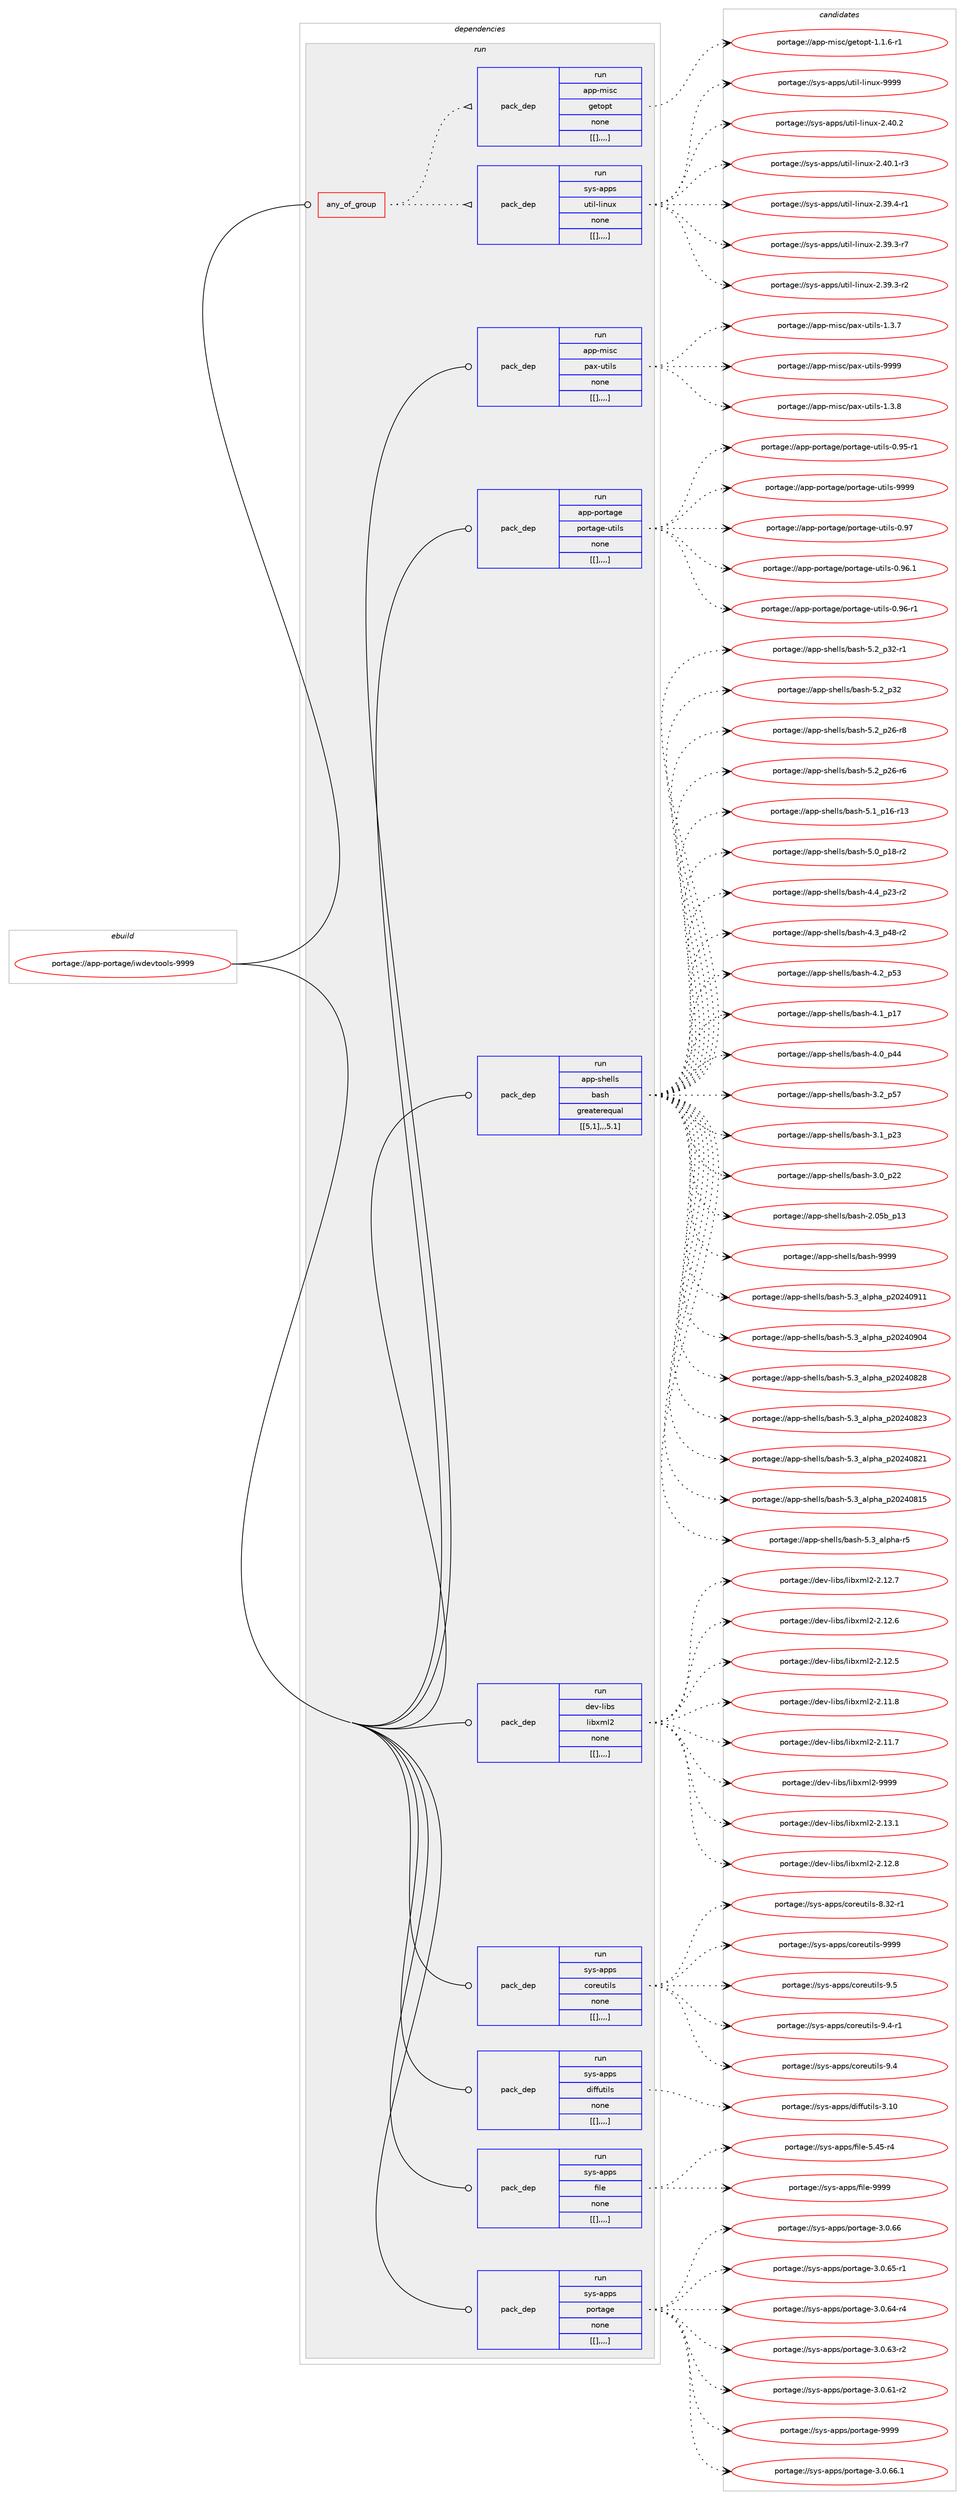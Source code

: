 digraph prolog {

# *************
# Graph options
# *************

newrank=true;
concentrate=true;
compound=true;
graph [rankdir=LR,fontname=Helvetica,fontsize=10,ranksep=1.5];#, ranksep=2.5, nodesep=0.2];
edge  [arrowhead=vee];
node  [fontname=Helvetica,fontsize=10];

# **********
# The ebuild
# **********

subgraph cluster_leftcol {
color=gray;
label=<<i>ebuild</i>>;
id [label="portage://app-portage/iwdevtools-9999", color=red, width=4, href="../app-portage/iwdevtools-9999.svg"];
}

# ****************
# The dependencies
# ****************

subgraph cluster_midcol {
color=gray;
label=<<i>dependencies</i>>;
subgraph cluster_compile {
fillcolor="#eeeeee";
style=filled;
label=<<i>compile</i>>;
}
subgraph cluster_compileandrun {
fillcolor="#eeeeee";
style=filled;
label=<<i>compile and run</i>>;
}
subgraph cluster_run {
fillcolor="#eeeeee";
style=filled;
label=<<i>run</i>>;
subgraph any395 {
dependency51325 [label=<<TABLE BORDER="0" CELLBORDER="1" CELLSPACING="0" CELLPADDING="4"><TR><TD CELLPADDING="10">any_of_group</TD></TR></TABLE>>, shape=none, color=red];subgraph pack36408 {
dependency51326 [label=<<TABLE BORDER="0" CELLBORDER="1" CELLSPACING="0" CELLPADDING="4" WIDTH="220"><TR><TD ROWSPAN="6" CELLPADDING="30">pack_dep</TD></TR><TR><TD WIDTH="110">run</TD></TR><TR><TD>sys-apps</TD></TR><TR><TD>util-linux</TD></TR><TR><TD>none</TD></TR><TR><TD>[[],,,,]</TD></TR></TABLE>>, shape=none, color=blue];
}
dependency51325:e -> dependency51326:w [weight=20,style="dotted",arrowhead="oinv"];
subgraph pack36409 {
dependency51327 [label=<<TABLE BORDER="0" CELLBORDER="1" CELLSPACING="0" CELLPADDING="4" WIDTH="220"><TR><TD ROWSPAN="6" CELLPADDING="30">pack_dep</TD></TR><TR><TD WIDTH="110">run</TD></TR><TR><TD>app-misc</TD></TR><TR><TD>getopt</TD></TR><TR><TD>none</TD></TR><TR><TD>[[],,,,]</TD></TR></TABLE>>, shape=none, color=blue];
}
dependency51325:e -> dependency51327:w [weight=20,style="dotted",arrowhead="oinv"];
}
id:e -> dependency51325:w [weight=20,style="solid",arrowhead="odot"];
subgraph pack36410 {
dependency51328 [label=<<TABLE BORDER="0" CELLBORDER="1" CELLSPACING="0" CELLPADDING="4" WIDTH="220"><TR><TD ROWSPAN="6" CELLPADDING="30">pack_dep</TD></TR><TR><TD WIDTH="110">run</TD></TR><TR><TD>app-misc</TD></TR><TR><TD>pax-utils</TD></TR><TR><TD>none</TD></TR><TR><TD>[[],,,,]</TD></TR></TABLE>>, shape=none, color=blue];
}
id:e -> dependency51328:w [weight=20,style="solid",arrowhead="odot"];
subgraph pack36411 {
dependency51329 [label=<<TABLE BORDER="0" CELLBORDER="1" CELLSPACING="0" CELLPADDING="4" WIDTH="220"><TR><TD ROWSPAN="6" CELLPADDING="30">pack_dep</TD></TR><TR><TD WIDTH="110">run</TD></TR><TR><TD>app-portage</TD></TR><TR><TD>portage-utils</TD></TR><TR><TD>none</TD></TR><TR><TD>[[],,,,]</TD></TR></TABLE>>, shape=none, color=blue];
}
id:e -> dependency51329:w [weight=20,style="solid",arrowhead="odot"];
subgraph pack36412 {
dependency51330 [label=<<TABLE BORDER="0" CELLBORDER="1" CELLSPACING="0" CELLPADDING="4" WIDTH="220"><TR><TD ROWSPAN="6" CELLPADDING="30">pack_dep</TD></TR><TR><TD WIDTH="110">run</TD></TR><TR><TD>app-shells</TD></TR><TR><TD>bash</TD></TR><TR><TD>greaterequal</TD></TR><TR><TD>[[5,1],,,5.1]</TD></TR></TABLE>>, shape=none, color=blue];
}
id:e -> dependency51330:w [weight=20,style="solid",arrowhead="odot"];
subgraph pack36413 {
dependency51331 [label=<<TABLE BORDER="0" CELLBORDER="1" CELLSPACING="0" CELLPADDING="4" WIDTH="220"><TR><TD ROWSPAN="6" CELLPADDING="30">pack_dep</TD></TR><TR><TD WIDTH="110">run</TD></TR><TR><TD>dev-libs</TD></TR><TR><TD>libxml2</TD></TR><TR><TD>none</TD></TR><TR><TD>[[],,,,]</TD></TR></TABLE>>, shape=none, color=blue];
}
id:e -> dependency51331:w [weight=20,style="solid",arrowhead="odot"];
subgraph pack36414 {
dependency51332 [label=<<TABLE BORDER="0" CELLBORDER="1" CELLSPACING="0" CELLPADDING="4" WIDTH="220"><TR><TD ROWSPAN="6" CELLPADDING="30">pack_dep</TD></TR><TR><TD WIDTH="110">run</TD></TR><TR><TD>sys-apps</TD></TR><TR><TD>coreutils</TD></TR><TR><TD>none</TD></TR><TR><TD>[[],,,,]</TD></TR></TABLE>>, shape=none, color=blue];
}
id:e -> dependency51332:w [weight=20,style="solid",arrowhead="odot"];
subgraph pack36415 {
dependency51333 [label=<<TABLE BORDER="0" CELLBORDER="1" CELLSPACING="0" CELLPADDING="4" WIDTH="220"><TR><TD ROWSPAN="6" CELLPADDING="30">pack_dep</TD></TR><TR><TD WIDTH="110">run</TD></TR><TR><TD>sys-apps</TD></TR><TR><TD>diffutils</TD></TR><TR><TD>none</TD></TR><TR><TD>[[],,,,]</TD></TR></TABLE>>, shape=none, color=blue];
}
id:e -> dependency51333:w [weight=20,style="solid",arrowhead="odot"];
subgraph pack36416 {
dependency51334 [label=<<TABLE BORDER="0" CELLBORDER="1" CELLSPACING="0" CELLPADDING="4" WIDTH="220"><TR><TD ROWSPAN="6" CELLPADDING="30">pack_dep</TD></TR><TR><TD WIDTH="110">run</TD></TR><TR><TD>sys-apps</TD></TR><TR><TD>file</TD></TR><TR><TD>none</TD></TR><TR><TD>[[],,,,]</TD></TR></TABLE>>, shape=none, color=blue];
}
id:e -> dependency51334:w [weight=20,style="solid",arrowhead="odot"];
subgraph pack36417 {
dependency51335 [label=<<TABLE BORDER="0" CELLBORDER="1" CELLSPACING="0" CELLPADDING="4" WIDTH="220"><TR><TD ROWSPAN="6" CELLPADDING="30">pack_dep</TD></TR><TR><TD WIDTH="110">run</TD></TR><TR><TD>sys-apps</TD></TR><TR><TD>portage</TD></TR><TR><TD>none</TD></TR><TR><TD>[[],,,,]</TD></TR></TABLE>>, shape=none, color=blue];
}
id:e -> dependency51335:w [weight=20,style="solid",arrowhead="odot"];
}
}

# **************
# The candidates
# **************

subgraph cluster_choices {
rank=same;
color=gray;
label=<<i>candidates</i>>;

subgraph choice36408 {
color=black;
nodesep=1;
choice115121115459711211211547117116105108451081051101171204557575757 [label="portage://sys-apps/util-linux-9999", color=red, width=4,href="../sys-apps/util-linux-9999.svg"];
choice1151211154597112112115471171161051084510810511011712045504652484650 [label="portage://sys-apps/util-linux-2.40.2", color=red, width=4,href="../sys-apps/util-linux-2.40.2.svg"];
choice11512111545971121121154711711610510845108105110117120455046524846494511451 [label="portage://sys-apps/util-linux-2.40.1-r3", color=red, width=4,href="../sys-apps/util-linux-2.40.1-r3.svg"];
choice11512111545971121121154711711610510845108105110117120455046515746524511449 [label="portage://sys-apps/util-linux-2.39.4-r1", color=red, width=4,href="../sys-apps/util-linux-2.39.4-r1.svg"];
choice11512111545971121121154711711610510845108105110117120455046515746514511455 [label="portage://sys-apps/util-linux-2.39.3-r7", color=red, width=4,href="../sys-apps/util-linux-2.39.3-r7.svg"];
choice11512111545971121121154711711610510845108105110117120455046515746514511450 [label="portage://sys-apps/util-linux-2.39.3-r2", color=red, width=4,href="../sys-apps/util-linux-2.39.3-r2.svg"];
dependency51326:e -> choice115121115459711211211547117116105108451081051101171204557575757:w [style=dotted,weight="100"];
dependency51326:e -> choice1151211154597112112115471171161051084510810511011712045504652484650:w [style=dotted,weight="100"];
dependency51326:e -> choice11512111545971121121154711711610510845108105110117120455046524846494511451:w [style=dotted,weight="100"];
dependency51326:e -> choice11512111545971121121154711711610510845108105110117120455046515746524511449:w [style=dotted,weight="100"];
dependency51326:e -> choice11512111545971121121154711711610510845108105110117120455046515746514511455:w [style=dotted,weight="100"];
dependency51326:e -> choice11512111545971121121154711711610510845108105110117120455046515746514511450:w [style=dotted,weight="100"];
}
subgraph choice36409 {
color=black;
nodesep=1;
choice971121124510910511599471031011161111121164549464946544511449 [label="portage://app-misc/getopt-1.1.6-r1", color=red, width=4,href="../app-misc/getopt-1.1.6-r1.svg"];
dependency51327:e -> choice971121124510910511599471031011161111121164549464946544511449:w [style=dotted,weight="100"];
}
subgraph choice36410 {
color=black;
nodesep=1;
choice9711211245109105115994711297120451171161051081154557575757 [label="portage://app-misc/pax-utils-9999", color=red, width=4,href="../app-misc/pax-utils-9999.svg"];
choice971121124510910511599471129712045117116105108115454946514656 [label="portage://app-misc/pax-utils-1.3.8", color=red, width=4,href="../app-misc/pax-utils-1.3.8.svg"];
choice971121124510910511599471129712045117116105108115454946514655 [label="portage://app-misc/pax-utils-1.3.7", color=red, width=4,href="../app-misc/pax-utils-1.3.7.svg"];
dependency51328:e -> choice9711211245109105115994711297120451171161051081154557575757:w [style=dotted,weight="100"];
dependency51328:e -> choice971121124510910511599471129712045117116105108115454946514656:w [style=dotted,weight="100"];
dependency51328:e -> choice971121124510910511599471129712045117116105108115454946514655:w [style=dotted,weight="100"];
}
subgraph choice36411 {
color=black;
nodesep=1;
choice9711211245112111114116971031014711211111411697103101451171161051081154557575757 [label="portage://app-portage/portage-utils-9999", color=red, width=4,href="../app-portage/portage-utils-9999.svg"];
choice9711211245112111114116971031014711211111411697103101451171161051081154548465755 [label="portage://app-portage/portage-utils-0.97", color=red, width=4,href="../app-portage/portage-utils-0.97.svg"];
choice97112112451121111141169710310147112111114116971031014511711610510811545484657544649 [label="portage://app-portage/portage-utils-0.96.1", color=red, width=4,href="../app-portage/portage-utils-0.96.1.svg"];
choice97112112451121111141169710310147112111114116971031014511711610510811545484657544511449 [label="portage://app-portage/portage-utils-0.96-r1", color=red, width=4,href="../app-portage/portage-utils-0.96-r1.svg"];
choice97112112451121111141169710310147112111114116971031014511711610510811545484657534511449 [label="portage://app-portage/portage-utils-0.95-r1", color=red, width=4,href="../app-portage/portage-utils-0.95-r1.svg"];
dependency51329:e -> choice9711211245112111114116971031014711211111411697103101451171161051081154557575757:w [style=dotted,weight="100"];
dependency51329:e -> choice9711211245112111114116971031014711211111411697103101451171161051081154548465755:w [style=dotted,weight="100"];
dependency51329:e -> choice97112112451121111141169710310147112111114116971031014511711610510811545484657544649:w [style=dotted,weight="100"];
dependency51329:e -> choice97112112451121111141169710310147112111114116971031014511711610510811545484657544511449:w [style=dotted,weight="100"];
dependency51329:e -> choice97112112451121111141169710310147112111114116971031014511711610510811545484657534511449:w [style=dotted,weight="100"];
}
subgraph choice36412 {
color=black;
nodesep=1;
choice97112112451151041011081081154798971151044557575757 [label="portage://app-shells/bash-9999", color=red, width=4,href="../app-shells/bash-9999.svg"];
choice971121124511510410110810811547989711510445534651959710811210497951125048505248574949 [label="portage://app-shells/bash-5.3_alpha_p20240911", color=red, width=4,href="../app-shells/bash-5.3_alpha_p20240911.svg"];
choice971121124511510410110810811547989711510445534651959710811210497951125048505248574852 [label="portage://app-shells/bash-5.3_alpha_p20240904", color=red, width=4,href="../app-shells/bash-5.3_alpha_p20240904.svg"];
choice971121124511510410110810811547989711510445534651959710811210497951125048505248565056 [label="portage://app-shells/bash-5.3_alpha_p20240828", color=red, width=4,href="../app-shells/bash-5.3_alpha_p20240828.svg"];
choice971121124511510410110810811547989711510445534651959710811210497951125048505248565051 [label="portage://app-shells/bash-5.3_alpha_p20240823", color=red, width=4,href="../app-shells/bash-5.3_alpha_p20240823.svg"];
choice971121124511510410110810811547989711510445534651959710811210497951125048505248565049 [label="portage://app-shells/bash-5.3_alpha_p20240821", color=red, width=4,href="../app-shells/bash-5.3_alpha_p20240821.svg"];
choice971121124511510410110810811547989711510445534651959710811210497951125048505248564953 [label="portage://app-shells/bash-5.3_alpha_p20240815", color=red, width=4,href="../app-shells/bash-5.3_alpha_p20240815.svg"];
choice9711211245115104101108108115479897115104455346519597108112104974511453 [label="portage://app-shells/bash-5.3_alpha-r5", color=red, width=4,href="../app-shells/bash-5.3_alpha-r5.svg"];
choice9711211245115104101108108115479897115104455346509511251504511449 [label="portage://app-shells/bash-5.2_p32-r1", color=red, width=4,href="../app-shells/bash-5.2_p32-r1.svg"];
choice971121124511510410110810811547989711510445534650951125150 [label="portage://app-shells/bash-5.2_p32", color=red, width=4,href="../app-shells/bash-5.2_p32.svg"];
choice9711211245115104101108108115479897115104455346509511250544511456 [label="portage://app-shells/bash-5.2_p26-r8", color=red, width=4,href="../app-shells/bash-5.2_p26-r8.svg"];
choice9711211245115104101108108115479897115104455346509511250544511454 [label="portage://app-shells/bash-5.2_p26-r6", color=red, width=4,href="../app-shells/bash-5.2_p26-r6.svg"];
choice971121124511510410110810811547989711510445534649951124954451144951 [label="portage://app-shells/bash-5.1_p16-r13", color=red, width=4,href="../app-shells/bash-5.1_p16-r13.svg"];
choice9711211245115104101108108115479897115104455346489511249564511450 [label="portage://app-shells/bash-5.0_p18-r2", color=red, width=4,href="../app-shells/bash-5.0_p18-r2.svg"];
choice9711211245115104101108108115479897115104455246529511250514511450 [label="portage://app-shells/bash-4.4_p23-r2", color=red, width=4,href="../app-shells/bash-4.4_p23-r2.svg"];
choice9711211245115104101108108115479897115104455246519511252564511450 [label="portage://app-shells/bash-4.3_p48-r2", color=red, width=4,href="../app-shells/bash-4.3_p48-r2.svg"];
choice971121124511510410110810811547989711510445524650951125351 [label="portage://app-shells/bash-4.2_p53", color=red, width=4,href="../app-shells/bash-4.2_p53.svg"];
choice971121124511510410110810811547989711510445524649951124955 [label="portage://app-shells/bash-4.1_p17", color=red, width=4,href="../app-shells/bash-4.1_p17.svg"];
choice971121124511510410110810811547989711510445524648951125252 [label="portage://app-shells/bash-4.0_p44", color=red, width=4,href="../app-shells/bash-4.0_p44.svg"];
choice971121124511510410110810811547989711510445514650951125355 [label="portage://app-shells/bash-3.2_p57", color=red, width=4,href="../app-shells/bash-3.2_p57.svg"];
choice971121124511510410110810811547989711510445514649951125051 [label="portage://app-shells/bash-3.1_p23", color=red, width=4,href="../app-shells/bash-3.1_p23.svg"];
choice971121124511510410110810811547989711510445514648951125050 [label="portage://app-shells/bash-3.0_p22", color=red, width=4,href="../app-shells/bash-3.0_p22.svg"];
choice9711211245115104101108108115479897115104455046485398951124951 [label="portage://app-shells/bash-2.05b_p13", color=red, width=4,href="../app-shells/bash-2.05b_p13.svg"];
dependency51330:e -> choice97112112451151041011081081154798971151044557575757:w [style=dotted,weight="100"];
dependency51330:e -> choice971121124511510410110810811547989711510445534651959710811210497951125048505248574949:w [style=dotted,weight="100"];
dependency51330:e -> choice971121124511510410110810811547989711510445534651959710811210497951125048505248574852:w [style=dotted,weight="100"];
dependency51330:e -> choice971121124511510410110810811547989711510445534651959710811210497951125048505248565056:w [style=dotted,weight="100"];
dependency51330:e -> choice971121124511510410110810811547989711510445534651959710811210497951125048505248565051:w [style=dotted,weight="100"];
dependency51330:e -> choice971121124511510410110810811547989711510445534651959710811210497951125048505248565049:w [style=dotted,weight="100"];
dependency51330:e -> choice971121124511510410110810811547989711510445534651959710811210497951125048505248564953:w [style=dotted,weight="100"];
dependency51330:e -> choice9711211245115104101108108115479897115104455346519597108112104974511453:w [style=dotted,weight="100"];
dependency51330:e -> choice9711211245115104101108108115479897115104455346509511251504511449:w [style=dotted,weight="100"];
dependency51330:e -> choice971121124511510410110810811547989711510445534650951125150:w [style=dotted,weight="100"];
dependency51330:e -> choice9711211245115104101108108115479897115104455346509511250544511456:w [style=dotted,weight="100"];
dependency51330:e -> choice9711211245115104101108108115479897115104455346509511250544511454:w [style=dotted,weight="100"];
dependency51330:e -> choice971121124511510410110810811547989711510445534649951124954451144951:w [style=dotted,weight="100"];
dependency51330:e -> choice9711211245115104101108108115479897115104455346489511249564511450:w [style=dotted,weight="100"];
dependency51330:e -> choice9711211245115104101108108115479897115104455246529511250514511450:w [style=dotted,weight="100"];
dependency51330:e -> choice9711211245115104101108108115479897115104455246519511252564511450:w [style=dotted,weight="100"];
dependency51330:e -> choice971121124511510410110810811547989711510445524650951125351:w [style=dotted,weight="100"];
dependency51330:e -> choice971121124511510410110810811547989711510445524649951124955:w [style=dotted,weight="100"];
dependency51330:e -> choice971121124511510410110810811547989711510445524648951125252:w [style=dotted,weight="100"];
dependency51330:e -> choice971121124511510410110810811547989711510445514650951125355:w [style=dotted,weight="100"];
dependency51330:e -> choice971121124511510410110810811547989711510445514649951125051:w [style=dotted,weight="100"];
dependency51330:e -> choice971121124511510410110810811547989711510445514648951125050:w [style=dotted,weight="100"];
dependency51330:e -> choice9711211245115104101108108115479897115104455046485398951124951:w [style=dotted,weight="100"];
}
subgraph choice36413 {
color=black;
nodesep=1;
choice10010111845108105981154710810598120109108504557575757 [label="portage://dev-libs/libxml2-9999", color=red, width=4,href="../dev-libs/libxml2-9999.svg"];
choice100101118451081059811547108105981201091085045504649514649 [label="portage://dev-libs/libxml2-2.13.1", color=red, width=4,href="../dev-libs/libxml2-2.13.1.svg"];
choice100101118451081059811547108105981201091085045504649504656 [label="portage://dev-libs/libxml2-2.12.8", color=red, width=4,href="../dev-libs/libxml2-2.12.8.svg"];
choice100101118451081059811547108105981201091085045504649504655 [label="portage://dev-libs/libxml2-2.12.7", color=red, width=4,href="../dev-libs/libxml2-2.12.7.svg"];
choice100101118451081059811547108105981201091085045504649504654 [label="portage://dev-libs/libxml2-2.12.6", color=red, width=4,href="../dev-libs/libxml2-2.12.6.svg"];
choice100101118451081059811547108105981201091085045504649504653 [label="portage://dev-libs/libxml2-2.12.5", color=red, width=4,href="../dev-libs/libxml2-2.12.5.svg"];
choice100101118451081059811547108105981201091085045504649494656 [label="portage://dev-libs/libxml2-2.11.8", color=red, width=4,href="../dev-libs/libxml2-2.11.8.svg"];
choice100101118451081059811547108105981201091085045504649494655 [label="portage://dev-libs/libxml2-2.11.7", color=red, width=4,href="../dev-libs/libxml2-2.11.7.svg"];
dependency51331:e -> choice10010111845108105981154710810598120109108504557575757:w [style=dotted,weight="100"];
dependency51331:e -> choice100101118451081059811547108105981201091085045504649514649:w [style=dotted,weight="100"];
dependency51331:e -> choice100101118451081059811547108105981201091085045504649504656:w [style=dotted,weight="100"];
dependency51331:e -> choice100101118451081059811547108105981201091085045504649504655:w [style=dotted,weight="100"];
dependency51331:e -> choice100101118451081059811547108105981201091085045504649504654:w [style=dotted,weight="100"];
dependency51331:e -> choice100101118451081059811547108105981201091085045504649504653:w [style=dotted,weight="100"];
dependency51331:e -> choice100101118451081059811547108105981201091085045504649494656:w [style=dotted,weight="100"];
dependency51331:e -> choice100101118451081059811547108105981201091085045504649494655:w [style=dotted,weight="100"];
}
subgraph choice36414 {
color=black;
nodesep=1;
choice115121115459711211211547991111141011171161051081154557575757 [label="portage://sys-apps/coreutils-9999", color=red, width=4,href="../sys-apps/coreutils-9999.svg"];
choice1151211154597112112115479911111410111711610510811545574653 [label="portage://sys-apps/coreutils-9.5", color=red, width=4,href="../sys-apps/coreutils-9.5.svg"];
choice11512111545971121121154799111114101117116105108115455746524511449 [label="portage://sys-apps/coreutils-9.4-r1", color=red, width=4,href="../sys-apps/coreutils-9.4-r1.svg"];
choice1151211154597112112115479911111410111711610510811545574652 [label="portage://sys-apps/coreutils-9.4", color=red, width=4,href="../sys-apps/coreutils-9.4.svg"];
choice1151211154597112112115479911111410111711610510811545564651504511449 [label="portage://sys-apps/coreutils-8.32-r1", color=red, width=4,href="../sys-apps/coreutils-8.32-r1.svg"];
dependency51332:e -> choice115121115459711211211547991111141011171161051081154557575757:w [style=dotted,weight="100"];
dependency51332:e -> choice1151211154597112112115479911111410111711610510811545574653:w [style=dotted,weight="100"];
dependency51332:e -> choice11512111545971121121154799111114101117116105108115455746524511449:w [style=dotted,weight="100"];
dependency51332:e -> choice1151211154597112112115479911111410111711610510811545574652:w [style=dotted,weight="100"];
dependency51332:e -> choice1151211154597112112115479911111410111711610510811545564651504511449:w [style=dotted,weight="100"];
}
subgraph choice36415 {
color=black;
nodesep=1;
choice1151211154597112112115471001051021021171161051081154551464948 [label="portage://sys-apps/diffutils-3.10", color=red, width=4,href="../sys-apps/diffutils-3.10.svg"];
dependency51333:e -> choice1151211154597112112115471001051021021171161051081154551464948:w [style=dotted,weight="100"];
}
subgraph choice36416 {
color=black;
nodesep=1;
choice1151211154597112112115471021051081014557575757 [label="portage://sys-apps/file-9999", color=red, width=4,href="../sys-apps/file-9999.svg"];
choice11512111545971121121154710210510810145534652534511452 [label="portage://sys-apps/file-5.45-r4", color=red, width=4,href="../sys-apps/file-5.45-r4.svg"];
dependency51334:e -> choice1151211154597112112115471021051081014557575757:w [style=dotted,weight="100"];
dependency51334:e -> choice11512111545971121121154710210510810145534652534511452:w [style=dotted,weight="100"];
}
subgraph choice36417 {
color=black;
nodesep=1;
choice115121115459711211211547112111114116971031014557575757 [label="portage://sys-apps/portage-9999", color=red, width=4,href="../sys-apps/portage-9999.svg"];
choice11512111545971121121154711211111411697103101455146484654544649 [label="portage://sys-apps/portage-3.0.66.1", color=red, width=4,href="../sys-apps/portage-3.0.66.1.svg"];
choice1151211154597112112115471121111141169710310145514648465454 [label="portage://sys-apps/portage-3.0.66", color=red, width=4,href="../sys-apps/portage-3.0.66.svg"];
choice11512111545971121121154711211111411697103101455146484654534511449 [label="portage://sys-apps/portage-3.0.65-r1", color=red, width=4,href="../sys-apps/portage-3.0.65-r1.svg"];
choice11512111545971121121154711211111411697103101455146484654524511452 [label="portage://sys-apps/portage-3.0.64-r4", color=red, width=4,href="../sys-apps/portage-3.0.64-r4.svg"];
choice11512111545971121121154711211111411697103101455146484654514511450 [label="portage://sys-apps/portage-3.0.63-r2", color=red, width=4,href="../sys-apps/portage-3.0.63-r2.svg"];
choice11512111545971121121154711211111411697103101455146484654494511450 [label="portage://sys-apps/portage-3.0.61-r2", color=red, width=4,href="../sys-apps/portage-3.0.61-r2.svg"];
dependency51335:e -> choice115121115459711211211547112111114116971031014557575757:w [style=dotted,weight="100"];
dependency51335:e -> choice11512111545971121121154711211111411697103101455146484654544649:w [style=dotted,weight="100"];
dependency51335:e -> choice1151211154597112112115471121111141169710310145514648465454:w [style=dotted,weight="100"];
dependency51335:e -> choice11512111545971121121154711211111411697103101455146484654534511449:w [style=dotted,weight="100"];
dependency51335:e -> choice11512111545971121121154711211111411697103101455146484654524511452:w [style=dotted,weight="100"];
dependency51335:e -> choice11512111545971121121154711211111411697103101455146484654514511450:w [style=dotted,weight="100"];
dependency51335:e -> choice11512111545971121121154711211111411697103101455146484654494511450:w [style=dotted,weight="100"];
}
}

}
